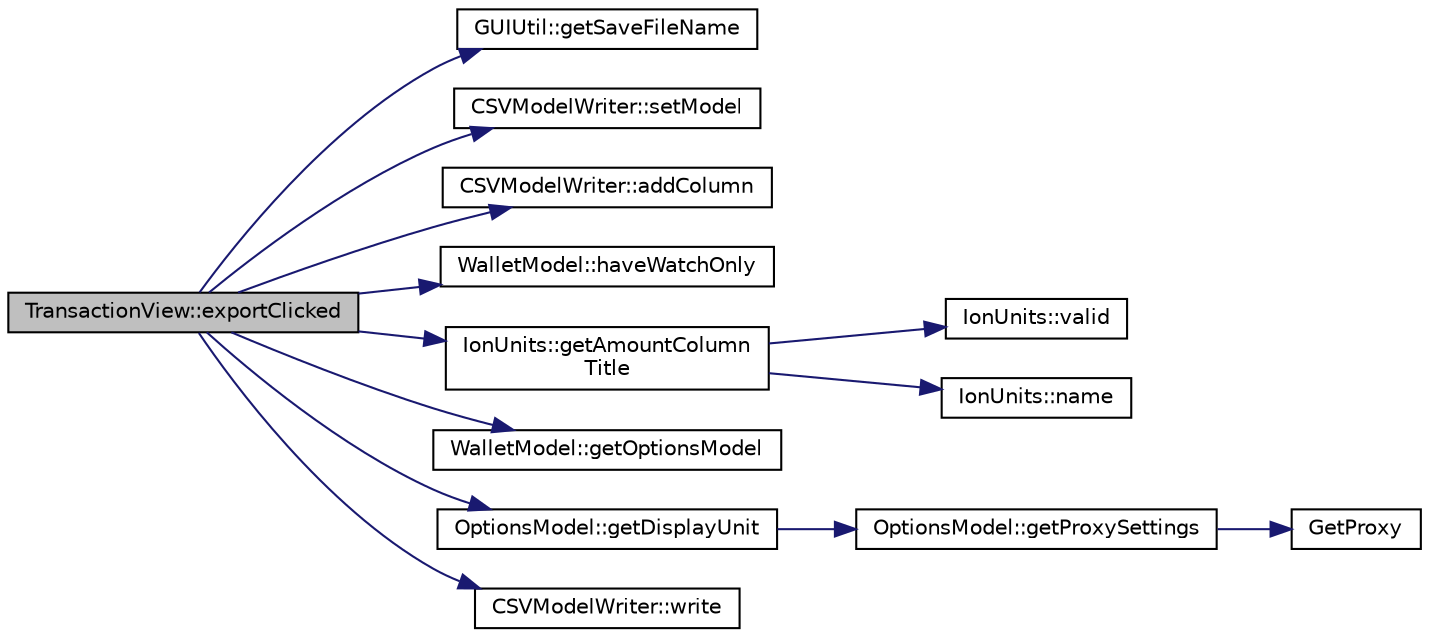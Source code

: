 digraph "TransactionView::exportClicked"
{
  edge [fontname="Helvetica",fontsize="10",labelfontname="Helvetica",labelfontsize="10"];
  node [fontname="Helvetica",fontsize="10",shape=record];
  rankdir="LR";
  Node217 [label="TransactionView::exportClicked",height=0.2,width=0.4,color="black", fillcolor="grey75", style="filled", fontcolor="black"];
  Node217 -> Node218 [color="midnightblue",fontsize="10",style="solid",fontname="Helvetica"];
  Node218 [label="GUIUtil::getSaveFileName",height=0.2,width=0.4,color="black", fillcolor="white", style="filled",URL="$d1/d87/namespace_g_u_i_util.html#ab9d9c0f96a2491a1b04567f8effe77c4",tooltip="Get save filename, mimics QFileDialog::getSaveFileName, except that it appends a default suffix when ..."];
  Node217 -> Node219 [color="midnightblue",fontsize="10",style="solid",fontname="Helvetica"];
  Node219 [label="CSVModelWriter::setModel",height=0.2,width=0.4,color="black", fillcolor="white", style="filled",URL="$da/d79/class_c_s_v_model_writer.html#a7b8be6f49a66b965a94a89c78fb96e40"];
  Node217 -> Node220 [color="midnightblue",fontsize="10",style="solid",fontname="Helvetica"];
  Node220 [label="CSVModelWriter::addColumn",height=0.2,width=0.4,color="black", fillcolor="white", style="filled",URL="$da/d79/class_c_s_v_model_writer.html#a9e5f0d60f2c873747582ce21ddeb53b5"];
  Node217 -> Node221 [color="midnightblue",fontsize="10",style="solid",fontname="Helvetica"];
  Node221 [label="WalletModel::haveWatchOnly",height=0.2,width=0.4,color="black", fillcolor="white", style="filled",URL="$d4/d27/class_wallet_model.html#ab5e8e946e9ac3ddc9dc6a203e61968e2"];
  Node217 -> Node222 [color="midnightblue",fontsize="10",style="solid",fontname="Helvetica"];
  Node222 [label="IonUnits::getAmountColumn\lTitle",height=0.2,width=0.4,color="black", fillcolor="white", style="filled",URL="$d7/dab/class_ion_units.html#ab76cc8dbce0ff2330495904857452d8f",tooltip="Gets title for amount column including current display unit if optionsModel reference available */..."];
  Node222 -> Node223 [color="midnightblue",fontsize="10",style="solid",fontname="Helvetica"];
  Node223 [label="IonUnits::valid",height=0.2,width=0.4,color="black", fillcolor="white", style="filled",URL="$d7/dab/class_ion_units.html#a23c5b1306ed473dbb2375a6675a2ce13",tooltip="Is unit ID valid? "];
  Node222 -> Node224 [color="midnightblue",fontsize="10",style="solid",fontname="Helvetica"];
  Node224 [label="IonUnits::name",height=0.2,width=0.4,color="black", fillcolor="white", style="filled",URL="$d7/dab/class_ion_units.html#a5bb4881389b09aeeb0bc235e87e0a42f",tooltip="Short name. "];
  Node217 -> Node225 [color="midnightblue",fontsize="10",style="solid",fontname="Helvetica"];
  Node225 [label="WalletModel::getOptionsModel",height=0.2,width=0.4,color="black", fillcolor="white", style="filled",URL="$d4/d27/class_wallet_model.html#a96d53e56b3f8f07537ea2523f7a7d300"];
  Node217 -> Node226 [color="midnightblue",fontsize="10",style="solid",fontname="Helvetica"];
  Node226 [label="OptionsModel::getDisplayUnit",height=0.2,width=0.4,color="black", fillcolor="white", style="filled",URL="$da/d1f/class_options_model.html#a3b6e4d4ef42be3aaba315b8cd14f468e"];
  Node226 -> Node227 [color="midnightblue",fontsize="10",style="solid",fontname="Helvetica"];
  Node227 [label="OptionsModel::getProxySettings",height=0.2,width=0.4,color="black", fillcolor="white", style="filled",URL="$da/d1f/class_options_model.html#a0fa582a801df3753c2c50840c40bb350"];
  Node227 -> Node228 [color="midnightblue",fontsize="10",style="solid",fontname="Helvetica"];
  Node228 [label="GetProxy",height=0.2,width=0.4,color="black", fillcolor="white", style="filled",URL="$d0/d0e/netbase_8cpp.html#a4e67b39fc1769663260d791d2f4d049d"];
  Node217 -> Node229 [color="midnightblue",fontsize="10",style="solid",fontname="Helvetica"];
  Node229 [label="CSVModelWriter::write",height=0.2,width=0.4,color="black", fillcolor="white", style="filled",URL="$da/d79/class_c_s_v_model_writer.html#a71fe52fdd6f41c506f9631175cb04615",tooltip="Perform export of the model to CSV. "];
}
